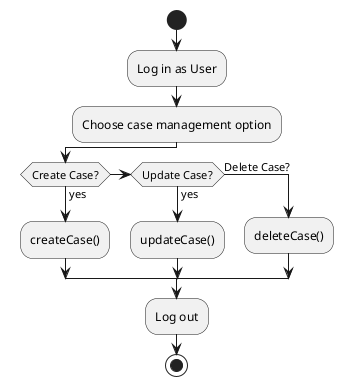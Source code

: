 @startuml
start
:Log in as User;
:Choose case management option;
if (Create Case?) then (yes)
   :createCase();
elseif (Update Case?) then (yes)
   :updateCase();
else (Delete Case?)
   :deleteCase();
endif
:Log out;
stop
@enduml
